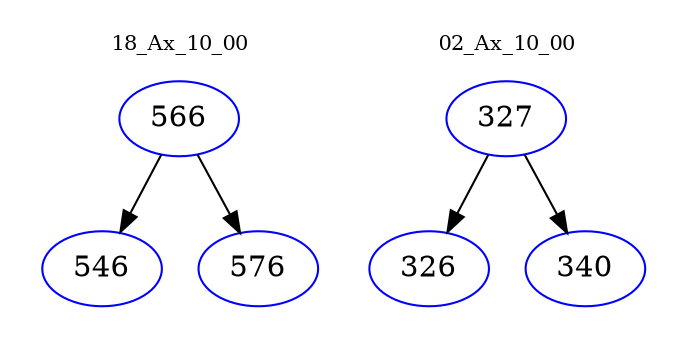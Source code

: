 digraph{
subgraph cluster_0 {
color = white
label = "18_Ax_10_00";
fontsize=10;
T0_566 [label="566", color="blue"]
T0_566 -> T0_546 [color="black"]
T0_546 [label="546", color="blue"]
T0_566 -> T0_576 [color="black"]
T0_576 [label="576", color="blue"]
}
subgraph cluster_1 {
color = white
label = "02_Ax_10_00";
fontsize=10;
T1_327 [label="327", color="blue"]
T1_327 -> T1_326 [color="black"]
T1_326 [label="326", color="blue"]
T1_327 -> T1_340 [color="black"]
T1_340 [label="340", color="blue"]
}
}
